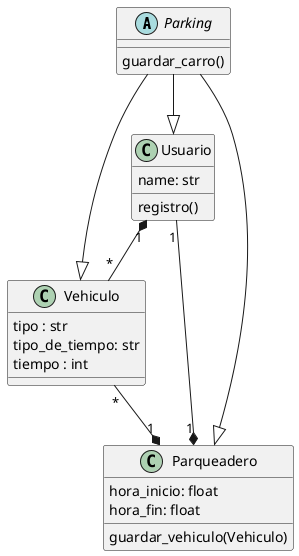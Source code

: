 @startuml


abstract class Parking{

guardar_carro()

}

class Usuario{

name: str

registro()

}


class Vehiculo{

tipo : str
tipo_de_tiempo: str
tiempo : int



}

class Parqueadero {

hora_inicio: float
hora_fin: float

guardar_vehiculo(Vehiculo)

}


Usuario "1"--*"1" Parqueadero
Vehiculo "*"--*"1" Parqueadero
Usuario "1"*--"*" Vehiculo
Parking --|> Usuario
Parking --|> Parqueadero
Parking --|> Vehiculo



@enduml